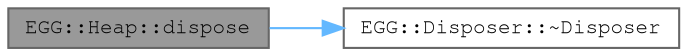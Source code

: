 digraph "EGG::Heap::dispose"
{
 // LATEX_PDF_SIZE
  bgcolor="transparent";
  edge [fontname=FreeMono,fontsize=10,labelfontname=FreeMono,labelfontsize=10];
  node [fontname=FreeMono,fontsize=10,shape=box,height=0.2,width=0.4];
  rankdir="LR";
  Node1 [label="EGG::Heap::dispose",height=0.2,width=0.4,color="gray40", fillcolor="grey60", style="filled", fontcolor="black",tooltip="Destroy all child heaps."];
  Node1 -> Node2 [color="steelblue1",style="solid"];
  Node2 [label="EGG::Disposer::~Disposer",height=0.2,width=0.4,color="grey40", fillcolor="white", style="filled",URL="$class_e_g_g_1_1_disposer.html#ad17ae2efef044636280d190d20b4a9fa",tooltip="Disposer destructor: detach from heap."];
}
